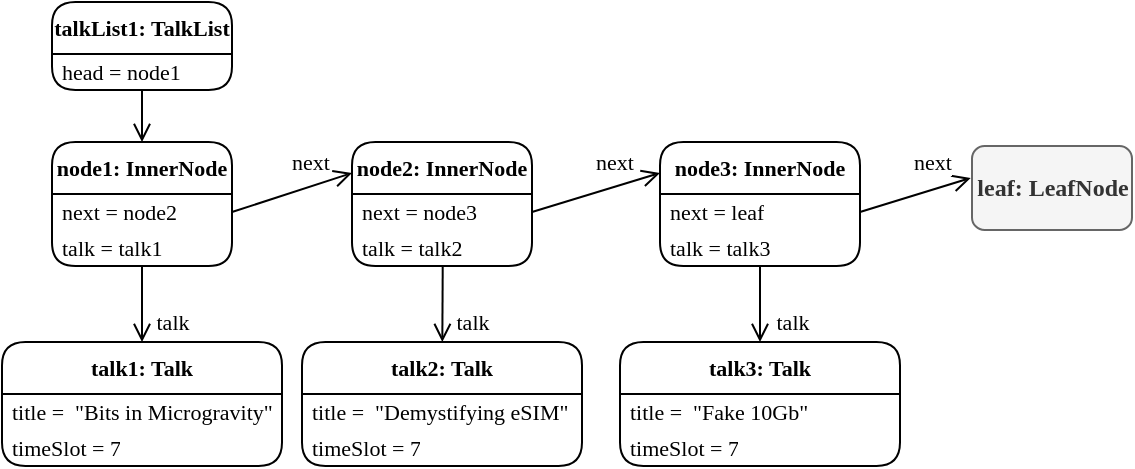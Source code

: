 <mxfile>
    <diagram id="rLTFirSggqk5s6QhS6uG" name="Page-1">
        <mxGraphModel dx="426" dy="726" grid="1" gridSize="10" guides="1" tooltips="1" connect="1" arrows="1" fold="1" page="1" pageScale="1" pageWidth="827" pageHeight="1169" math="0" shadow="0">
            <root>
                <mxCell id="0"/>
                <mxCell id="1" parent="0"/>
                <mxCell id="27" value="leaf: LeafNode" style="html=1;rounded=1;fontFamily=Alegreya Sans;fontSource=https%3A%2F%2Ffonts.googleapis.com%2Fcss%3Ffamily%3DAlegreya%2BSans;fontStyle=1;fillColor=#f5f5f5;strokeColor=#666666;fontColor=#333333;" parent="1" vertex="1">
                    <mxGeometry x="520" y="122" width="80" height="42" as="geometry"/>
                </mxCell>
                <mxCell id="4" value="node1: InnerNode" style="swimlane;fontStyle=1;align=center;verticalAlign=top;childLayout=stackLayout;horizontal=1;startSize=26;horizontalStack=0;resizeParent=1;resizeParentMax=0;resizeLast=0;collapsible=1;marginBottom=0;fontFamily=Alegreya Sans;fontSize=11;rounded=1;gradientColor=none;swimlaneFillColor=none;fontSource=https%3A%2F%2Ffonts.googleapis.com%2Fcss%3Ffamily%3DAlegreya%2BSans;connectable=1;resizable=1;" parent="1" vertex="1">
                    <mxGeometry x="60" y="120" width="90" height="62" as="geometry">
                        <mxRectangle x="60" y="120" width="80" height="30" as="alternateBounds"/>
                    </mxGeometry>
                </mxCell>
                <mxCell id="5" value="next = node2" style="text;strokeColor=none;fillColor=none;align=left;verticalAlign=middle;spacingLeft=3;spacingRight=4;overflow=hidden;rotatable=0;points=[[0,0.5],[1,0.5]];portConstraint=eastwest;fontFamily=Alegreya;fontSize=11;fontStyle=0;html=1;imageWidth=24;imageHeight=24;comic=0;imageAspect=0;" parent="4" vertex="1">
                    <mxGeometry y="26" width="90" height="18" as="geometry"/>
                </mxCell>
                <mxCell id="21" value="talk = talk1" style="text;strokeColor=none;fillColor=none;align=left;verticalAlign=middle;spacingLeft=3;spacingRight=4;overflow=hidden;rotatable=0;points=[[0,0.5],[1,0.5]];portConstraint=eastwest;fontFamily=Alegreya;fontSize=11;fontStyle=0;html=1;imageWidth=24;imageHeight=24;comic=0;imageAspect=0;" parent="4" vertex="1">
                    <mxGeometry y="44" width="90" height="18" as="geometry"/>
                </mxCell>
                <mxCell id="10" value="" style="endArrow=open;endFill=1;endSize=7;html=1;fontFamily=Alegreya Sans;fontSource=https%3A%2F%2Ffonts.googleapis.com%2Fcss%3Ffamily%3DAlegreya%2BSans;exitX=1;exitY=0.5;exitDx=0;exitDy=0;entryX=0;entryY=0.25;entryDx=0;entryDy=0;" parent="1" source="5" target="11" edge="1">
                    <mxGeometry width="160" relative="1" as="geometry">
                        <mxPoint x="210" y="290.0" as="sourcePoint"/>
                        <mxPoint x="220" y="131" as="targetPoint"/>
                    </mxGeometry>
                </mxCell>
                <mxCell id="49" value="&lt;font data-font-src=&quot;https://fonts.googleapis.com/css?family=Alegreya&quot; face=&quot;Alegreya&quot;&gt;next&lt;/font&gt;" style="edgeLabel;html=1;align=center;verticalAlign=middle;resizable=0;points=[];" vertex="1" connectable="0" parent="10">
                    <mxGeometry x="0.268" y="1" relative="1" as="geometry">
                        <mxPoint x="1" y="-12" as="offset"/>
                    </mxGeometry>
                </mxCell>
                <mxCell id="11" value="node2: InnerNode" style="swimlane;fontStyle=1;align=center;verticalAlign=top;childLayout=stackLayout;horizontal=1;startSize=26;horizontalStack=0;resizeParent=1;resizeParentMax=0;resizeLast=0;collapsible=1;marginBottom=0;fontFamily=Alegreya Sans;fontSize=11;rounded=1;gradientColor=none;swimlaneFillColor=none;fontSource=https%3A%2F%2Ffonts.googleapis.com%2Fcss%3Ffamily%3DAlegreya%2BSans;connectable=1;resizable=1;" parent="1" vertex="1">
                    <mxGeometry x="210" y="120" width="90" height="62" as="geometry">
                        <mxRectangle x="170" y="120" width="80" height="30" as="alternateBounds"/>
                    </mxGeometry>
                </mxCell>
                <mxCell id="12" value="next = node3" style="text;strokeColor=none;fillColor=none;align=left;verticalAlign=middle;spacingLeft=3;spacingRight=4;overflow=hidden;rotatable=0;points=[[0,0.5],[1,0.5]];portConstraint=eastwest;fontFamily=Alegreya;fontSize=11;fontStyle=0;html=1;imageWidth=24;imageHeight=24;comic=0;imageAspect=0;" parent="11" vertex="1">
                    <mxGeometry y="26" width="90" height="18" as="geometry"/>
                </mxCell>
                <mxCell id="22" value="talk = talk2" style="text;strokeColor=none;fillColor=none;align=left;verticalAlign=middle;spacingLeft=3;spacingRight=4;overflow=hidden;rotatable=0;points=[[0,0.5],[1,0.5]];portConstraint=eastwest;fontFamily=Alegreya;fontSize=11;fontStyle=0;html=1;imageWidth=24;imageHeight=24;comic=0;imageAspect=0;" parent="11" vertex="1">
                    <mxGeometry y="44" width="90" height="18" as="geometry"/>
                </mxCell>
                <mxCell id="14" value="node3: InnerNode" style="swimlane;fontStyle=1;align=center;verticalAlign=top;childLayout=stackLayout;horizontal=1;startSize=26;horizontalStack=0;resizeParent=1;resizeParentMax=0;resizeLast=0;collapsible=1;marginBottom=0;fontFamily=Alegreya Sans;fontSize=11;rounded=1;gradientColor=none;swimlaneFillColor=none;fontSource=https%3A%2F%2Ffonts.googleapis.com%2Fcss%3Ffamily%3DAlegreya%2BSans;connectable=1;resizable=1;" parent="1" vertex="1">
                    <mxGeometry x="364" y="120" width="100" height="62" as="geometry">
                        <mxRectangle x="280" y="120" width="80" height="30" as="alternateBounds"/>
                    </mxGeometry>
                </mxCell>
                <mxCell id="15" value="next = leaf" style="text;strokeColor=none;fillColor=none;align=left;verticalAlign=middle;spacingLeft=3;spacingRight=4;overflow=hidden;rotatable=0;points=[[0,0.5],[1,0.5]];portConstraint=eastwest;fontFamily=Alegreya;fontSize=11;fontStyle=0;html=1;imageWidth=24;imageHeight=24;comic=0;imageAspect=0;" parent="14" vertex="1">
                    <mxGeometry y="26" width="100" height="18" as="geometry"/>
                </mxCell>
                <mxCell id="23" value="talk = talk3" style="text;strokeColor=none;fillColor=none;align=left;verticalAlign=middle;spacingLeft=3;spacingRight=4;overflow=hidden;rotatable=0;points=[[0,0.5],[1,0.5]];portConstraint=eastwest;fontFamily=Alegreya;fontSize=11;fontStyle=0;html=1;imageWidth=24;imageHeight=24;comic=0;imageAspect=0;" parent="14" vertex="1">
                    <mxGeometry y="44" width="100" height="18" as="geometry"/>
                </mxCell>
                <mxCell id="16" value="" style="endArrow=open;endFill=1;endSize=7;html=1;fontFamily=Alegreya Sans;fontSource=https%3A%2F%2Ffonts.googleapis.com%2Fcss%3Ffamily%3DAlegreya%2BSans;exitX=1;exitY=0.5;exitDx=0;exitDy=0;entryX=0;entryY=0.25;entryDx=0;entryDy=0;" parent="1" source="12" target="14" edge="1">
                    <mxGeometry width="160" relative="1" as="geometry">
                        <mxPoint x="150" y="165" as="sourcePoint"/>
                        <mxPoint x="180" y="141" as="targetPoint"/>
                    </mxGeometry>
                </mxCell>
                <mxCell id="51" value="next" style="edgeLabel;html=1;align=center;verticalAlign=middle;resizable=0;points=[];fontFamily=Alegreya;" vertex="1" connectable="0" parent="16">
                    <mxGeometry x="0.263" y="1" relative="1" as="geometry">
                        <mxPoint y="-12" as="offset"/>
                    </mxGeometry>
                </mxCell>
                <mxCell id="19" value="next" style="endArrow=open;endFill=1;endSize=7;html=1;fontFamily=Alegreya Sans;fontSource=https%3A%2F%2Ffonts.googleapis.com%2Fcss%3Ffamily%3DAlegreya%2BSans;exitX=1;exitY=0.5;exitDx=0;exitDy=0;entryX=-0.008;entryY=0.381;entryDx=0;entryDy=0;entryPerimeter=0;" parent="1" source="15" target="27" edge="1">
                    <mxGeometry x="0.442" y="13" width="160" relative="1" as="geometry">
                        <mxPoint x="270" y="165" as="sourcePoint"/>
                        <mxPoint x="399.37" y="132.44" as="targetPoint"/>
                        <mxPoint as="offset"/>
                    </mxGeometry>
                </mxCell>
                <mxCell id="32" value="talk" style="endArrow=open;endFill=1;endSize=7;html=1;fontFamily=Alegreya Sans;fontSource=https%3A%2F%2Ffonts.googleapis.com%2Fcss%3Ffamily%3DAlegreya%2BSans;" parent="1" source="21" target="40" edge="1">
                    <mxGeometry x="0.474" y="15" width="160" relative="1" as="geometry">
                        <mxPoint x="70" y="190" as="sourcePoint"/>
                        <mxPoint x="105" y="210" as="targetPoint"/>
                        <mxPoint as="offset"/>
                    </mxGeometry>
                </mxCell>
                <mxCell id="33" value="talk" style="endArrow=open;endFill=1;endSize=7;html=1;fontFamily=Alegreya Sans;fontSource=https%3A%2F%2Ffonts.googleapis.com%2Fcss%3Ffamily%3DAlegreya%2BSans;exitX=0.504;exitY=1.019;exitDx=0;exitDy=0;exitPerimeter=0;" parent="1" source="22" target="43" edge="1">
                    <mxGeometry x="0.465" y="15" width="160" relative="1" as="geometry">
                        <mxPoint x="115" y="192" as="sourcePoint"/>
                        <mxPoint x="215" y="210" as="targetPoint"/>
                        <mxPoint as="offset"/>
                    </mxGeometry>
                </mxCell>
                <mxCell id="34" value="talk" style="endArrow=open;endFill=1;endSize=7;html=1;fontFamily=Alegreya Sans;fontSource=https%3A%2F%2Ffonts.googleapis.com%2Fcss%3Ffamily%3DAlegreya%2BSans;" parent="1" source="14" target="46" edge="1">
                    <mxGeometry x="0.474" y="16" width="160" relative="1" as="geometry">
                        <mxPoint x="125" y="202" as="sourcePoint"/>
                        <mxPoint x="330" y="210" as="targetPoint"/>
                        <mxPoint as="offset"/>
                    </mxGeometry>
                </mxCell>
                <mxCell id="35" value="talkList1: TalkList" style="swimlane;fontStyle=1;align=center;verticalAlign=top;childLayout=stackLayout;horizontal=1;startSize=26;horizontalStack=0;resizeParent=1;resizeParentMax=0;resizeLast=0;collapsible=1;marginBottom=0;fontFamily=Alegreya Sans;fontSize=11;rounded=1;gradientColor=none;swimlaneFillColor=none;fontSource=https%3A%2F%2Ffonts.googleapis.com%2Fcss%3Ffamily%3DAlegreya%2BSans;connectable=1;resizable=1;" parent="1" vertex="1">
                    <mxGeometry x="60" y="50" width="90" height="44" as="geometry">
                        <mxRectangle x="60" y="120" width="80" height="30" as="alternateBounds"/>
                    </mxGeometry>
                </mxCell>
                <mxCell id="36" value="head = node1" style="text;strokeColor=none;fillColor=none;align=left;verticalAlign=middle;spacingLeft=3;spacingRight=4;overflow=hidden;rotatable=0;points=[[0,0.5],[1,0.5]];portConstraint=eastwest;fontFamily=Alegreya;fontSize=11;fontStyle=0;html=1;imageWidth=24;imageHeight=24;comic=0;imageAspect=0;" parent="35" vertex="1">
                    <mxGeometry y="26" width="90" height="18" as="geometry"/>
                </mxCell>
                <mxCell id="38" value="" style="endArrow=open;endFill=1;endSize=7;html=1;fontFamily=Alegreya Sans;fontSource=https%3A%2F%2Ffonts.googleapis.com%2Fcss%3Ffamily%3DAlegreya%2BSans;" parent="1" source="35" target="4" edge="1">
                    <mxGeometry width="160" relative="1" as="geometry">
                        <mxPoint x="115" y="192" as="sourcePoint"/>
                        <mxPoint x="115" y="220" as="targetPoint"/>
                    </mxGeometry>
                </mxCell>
                <mxCell id="40" value="talk1: Talk" style="swimlane;fontStyle=1;align=center;verticalAlign=top;childLayout=stackLayout;horizontal=1;startSize=26;horizontalStack=0;resizeParent=1;resizeParentMax=0;resizeLast=0;collapsible=1;marginBottom=0;fontFamily=Alegreya Sans;fontSize=11;rounded=1;gradientColor=none;swimlaneFillColor=none;fontSource=https%3A%2F%2Ffonts.googleapis.com%2Fcss%3Ffamily%3DAlegreya%2BSans;connectable=1;resizable=1;" vertex="1" parent="1">
                    <mxGeometry x="35" y="220" width="140" height="62" as="geometry">
                        <mxRectangle x="60" y="120" width="80" height="30" as="alternateBounds"/>
                    </mxGeometry>
                </mxCell>
                <mxCell id="41" value="title =&amp;nbsp; &quot;Bits in Microgravity&quot;&lt;span style=&quot;color: rgba(0, 0, 0, 0); font-family: monospace; font-size: 0px;&quot;&gt;%3CmxGraphModel%3E%3Croot%3E%3CmxCell%20id%3D%220%22%2F%3E%3CmxCell%20id%3D%221%22%20parent%3D%220%22%2F%3E%3CmxCell%20id%3D%222%22%20value%3D%22node1%3A%20InnerNode%22%20style%3D%22swimlane%3BfontStyle%3D1%3Balign%3Dcenter%3BverticalAlign%3Dtop%3BchildLayout%3DstackLayout%3Bhorizontal%3D1%3BstartSize%3D26%3BhorizontalStack%3D0%3BresizeParent%3D1%3BresizeParentMax%3D0%3BresizeLast%3D0%3Bcollapsible%3D1%3BmarginBottom%3D0%3BfontFamily%3DAlegreya%20Sans%3BfontSize%3D11%3Brounded%3D1%3BgradientColor%3Dnone%3BswimlaneFillColor%3Dnone%3BfontSource%3Dhttps%253A%252F%252Ffonts.googleapis.com%252Fcss%253Ffamily%253DAlegreya%252BSans%3Bconnectable%3D1%3Bresizable%3D1%3B%22%20vertex%3D%221%22%20parent%3D%221%22%3E%3CmxGeometry%20x%3D%2260%22%20y%3D%22120%22%20width%3D%2290%22%20height%3D%2262%22%20as%3D%22geometry%22%3E%3CmxRectangle%20x%3D%2260%22%20y%3D%22120%22%20width%3D%2280%22%20height%3D%2230%22%20as%3D%22alternateBounds%22%2F%3E%3C%2FmxGeometry%3E%3C%2FmxCell%3E%3CmxCell%20id%3D%223%22%20value%3D%22next%22%20style%3D%22text%3BstrokeColor%3Dnone%3BfillColor%3Dnone%3Balign%3Dleft%3BverticalAlign%3Dmiddle%3BspacingLeft%3D3%3BspacingRight%3D4%3Boverflow%3Dhidden%3Brotatable%3D0%3Bpoints%3D%5B%5B0%2C0.5%5D%2C%5B1%2C0.5%5D%5D%3BportConstraint%3Deastwest%3BfontFamily%3DAlegreya%3BfontSize%3D11%3BfontStyle%3D0%3Bhtml%3D1%3BimageWidth%3D24%3BimageHeight%3D24%3Bcomic%3D0%3BimageAspect%3D0%3B%22%20vertex%3D%221%22%20parent%3D%222%22%3E%3CmxGeometry%20y%3D%2226%22%20width%3D%2290%22%20height%3D%2218%22%20as%3D%22geometry%22%2F%3E%3C%2FmxCell%3E%3CmxCell%20id%3D%224%22%20value%3D%22data%22%20style%3D%22text%3BstrokeColor%3Dnone%3BfillColor%3Dnone%3Balign%3Dleft%3BverticalAlign%3Dmiddle%3BspacingLeft%3D3%3BspacingRight%3D4%3Boverflow%3Dhidden%3Brotatable%3D0%3Bpoints%3D%5B%5B0%2C0.5%5D%2C%5B1%2C0.5%5D%5D%3BportConstraint%3Deastwest%3BfontFamily%3DAlegreya%3BfontSize%3D11%3BfontStyle%3D0%3Bhtml%3D1%3BimageWidth%3D24%3BimageHeight%3D24%3Bcomic%3D0%3BimageAspect%3D0%3B%22%20vertex%3D%221%22%20parent%3D%222%22%3E%3CmxGeometry%20y%3D%2244%22%20width%3D%2290%22%20height%3D%2218%22%20as%3D%22geometry%22%2F%3E%3C%2FmxCell%3E%3C%2Froot%3E%3C%2FmxGraphModel&lt;/span&gt;" style="text;strokeColor=none;fillColor=none;align=left;verticalAlign=middle;spacingLeft=3;spacingRight=4;overflow=hidden;rotatable=0;points=[[0,0.5],[1,0.5]];portConstraint=eastwest;fontFamily=Alegreya;fontSize=11;fontStyle=0;html=1;imageWidth=24;imageHeight=24;comic=0;imageAspect=0;" vertex="1" parent="40">
                    <mxGeometry y="26" width="140" height="18" as="geometry"/>
                </mxCell>
                <mxCell id="42" value="timeSlot = 7" style="text;strokeColor=none;fillColor=none;align=left;verticalAlign=middle;spacingLeft=3;spacingRight=4;overflow=hidden;rotatable=0;points=[[0,0.5],[1,0.5]];portConstraint=eastwest;fontFamily=Alegreya;fontSize=11;fontStyle=0;html=1;imageWidth=24;imageHeight=24;comic=0;imageAspect=0;" vertex="1" parent="40">
                    <mxGeometry y="44" width="140" height="18" as="geometry"/>
                </mxCell>
                <mxCell id="43" value="talk2: Talk" style="swimlane;fontStyle=1;align=center;verticalAlign=top;childLayout=stackLayout;horizontal=1;startSize=26;horizontalStack=0;resizeParent=1;resizeParentMax=0;resizeLast=0;collapsible=1;marginBottom=0;fontFamily=Alegreya Sans;fontSize=11;rounded=1;gradientColor=none;swimlaneFillColor=none;fontSource=https%3A%2F%2Ffonts.googleapis.com%2Fcss%3Ffamily%3DAlegreya%2BSans;connectable=1;resizable=1;" vertex="1" parent="1">
                    <mxGeometry x="185" y="220" width="140" height="62" as="geometry">
                        <mxRectangle x="60" y="120" width="80" height="30" as="alternateBounds"/>
                    </mxGeometry>
                </mxCell>
                <mxCell id="44" value="title =&amp;nbsp; &quot;Demystifying eSIM&quot;&lt;span style=&quot;color: rgba(0, 0, 0, 0); font-family: monospace; font-size: 0px;&quot;&gt;%3CmxGraphModel%3E%3Croot%3E%3CmxCell%20id%3D%220%22%2F%3E%3CmxCell%20id%3D%221%22%20parent%3D%220%22%2F%3E%3CmxCell%20id%3D%222%22%20value%3D%22node1%3A%20InnerNode%22%20style%3D%22swimlane%3BfontStyle%3D1%3Balign%3Dcenter%3BverticalAlign%3Dtop%3BchildLayout%3DstackLayout%3Bhorizontal%3D1%3BstartSize%3D26%3BhorizontalStack%3D0%3BresizeParent%3D1%3BresizeParentMax%3D0%3BresizeLast%3D0%3Bcollapsible%3D1%3BmarginBottom%3D0%3BfontFamily%3DAlegreya%20Sans%3BfontSize%3D11%3Brounded%3D1%3BgradientColor%3Dnone%3BswimlaneFillColor%3Dnone%3BfontSource%3Dhttps%253A%252F%252Ffonts.googleapis.com%252Fcss%253Ffamily%253DAlegreya%252BSans%3Bconnectable%3D1%3Bresizable%3D1%3B%22%20vertex%3D%221%22%20parent%3D%221%22%3E%3CmxGeometry%20x%3D%2260%22%20y%3D%22120%22%20width%3D%2290%22%20height%3D%2262%22%20as%3D%22geometry%22%3E%3CmxRectangle%20x%3D%2260%22%20y%3D%22120%22%20width%3D%2280%22%20height%3D%2230%22%20as%3D%22alternateBounds%22%2F%3E%3C%2FmxGeometry%3E%3C%2FmxCell%3E%3CmxCell%20id%3D%223%22%20value%3D%22next%22%20style%3D%22text%3BstrokeColor%3Dnone%3BfillColor%3Dnone%3Balign%3Dleft%3BverticalAlign%3Dmiddle%3BspacingLeft%3D3%3BspacingRight%3D4%3Boverflow%3Dhidden%3Brotatable%3D0%3Bpoints%3D%5B%5B0%2C0.5%5D%2C%5B1%2C0.5%5D%5D%3BportConstraint%3Deastwest%3BfontFamily%3DAlegreya%3BfontSize%3D11%3BfontStyle%3D0%3Bhtml%3D1%3BimageWidth%3D24%3BimageHeight%3D24%3Bcomic%3D0%3BimageAspect%3D0%3B%22%20vertex%3D%221%22%20parent%3D%222%22%3E%3CmxGeometry%20y%3D%2226%22%20width%3D%2290%22%20height%3D%2218%22%20as%3D%22geometry%22%2F%3E%3C%2FmxCell%3E%3CmxCell%20id%3D%224%22%20value%3D%22data%22%20style%3D%22text%3BstrokeColor%3Dnone%3BfillColor%3Dnone%3Balign%3Dleft%3BverticalAlign%3Dmiddle%3BspacingLeft%3D3%3BspacingRight%3D4%3Boverflow%3Dhidden%3Brotatable%3D0%3Bpoints%3D%5B%5B0%2C0.5%5D%2C%5B1%2C0.5%5D%5D%3BportConstraint%3Deastwest%3BfontFamily%3DAlegreya%3BfontSize%3D11%3BfontStyle%3D0%3Bhtml%3D1%3BimageWidth%3D24%3BimageHeight%3D24%3Bcomic%3D0%3BimageAspect%3D0%3B%22%20vertex%3D%221%22%20parent%3D%222%22%3E%3CmxGeometry%20y%3D%2244%22%20width%3D%2290%22%20height%3D%2218%22%20as%3D%22geometry%22%2F%3E%3C%2FmxCell%3E%3C%2Froot%3E%3C%2FmxGraphModel&lt;/span&gt;" style="text;strokeColor=none;fillColor=none;align=left;verticalAlign=middle;spacingLeft=3;spacingRight=4;overflow=hidden;rotatable=0;points=[[0,0.5],[1,0.5]];portConstraint=eastwest;fontFamily=Alegreya;fontSize=11;fontStyle=0;html=1;imageWidth=24;imageHeight=24;comic=0;imageAspect=0;" vertex="1" parent="43">
                    <mxGeometry y="26" width="140" height="18" as="geometry"/>
                </mxCell>
                <mxCell id="45" value="timeSlot = 7" style="text;strokeColor=none;fillColor=none;align=left;verticalAlign=middle;spacingLeft=3;spacingRight=4;overflow=hidden;rotatable=0;points=[[0,0.5],[1,0.5]];portConstraint=eastwest;fontFamily=Alegreya;fontSize=11;fontStyle=0;html=1;imageWidth=24;imageHeight=24;comic=0;imageAspect=0;" vertex="1" parent="43">
                    <mxGeometry y="44" width="140" height="18" as="geometry"/>
                </mxCell>
                <mxCell id="46" value="talk3: Talk" style="swimlane;fontStyle=1;align=center;verticalAlign=top;childLayout=stackLayout;horizontal=1;startSize=26;horizontalStack=0;resizeParent=1;resizeParentMax=0;resizeLast=0;collapsible=1;marginBottom=0;fontFamily=Alegreya Sans;fontSize=11;rounded=1;gradientColor=none;swimlaneFillColor=none;fontSource=https%3A%2F%2Ffonts.googleapis.com%2Fcss%3Ffamily%3DAlegreya%2BSans;connectable=1;resizable=1;" vertex="1" parent="1">
                    <mxGeometry x="344" y="220" width="140" height="62" as="geometry">
                        <mxRectangle x="60" y="120" width="80" height="30" as="alternateBounds"/>
                    </mxGeometry>
                </mxCell>
                <mxCell id="47" value="title =&amp;nbsp; &quot;Fake 10Gb&quot;&lt;span style=&quot;color: rgba(0, 0, 0, 0); font-family: monospace; font-size: 0px;&quot;&gt;%3CmxGraphModel%3E%3Croot%3E%3CmxCell%20id%3D%220%22%2F%3E%3CmxCell%20id%3D%221%22%20parent%3D%220%22%2F%3E%3CmxCell%20id%3D%222%22%20value%3D%22node1%3A%20InnerNode%22%20style%3D%22swimlane%3BfontStyle%3D1%3Balign%3Dcenter%3BverticalAlign%3Dtop%3BchildLayout%3DstackLayout%3Bhorizontal%3D1%3BstartSize%3D26%3BhorizontalStack%3D0%3BresizeParent%3D1%3BresizeParentMax%3D0%3BresizeLast%3D0%3Bcollapsible%3D1%3BmarginBottom%3D0%3BfontFamily%3DAlegreya%20Sans%3BfontSize%3D11%3Brounded%3D1%3BgradientColor%3Dnone%3BswimlaneFillColor%3Dnone%3BfontSource%3Dhttps%253A%252F%252Ffonts.googleapis.com%252Fcss%253Ffamily%253DAlegreya%252BSans%3Bconnectable%3D1%3Bresizable%3D1%3B%22%20vertex%3D%221%22%20parent%3D%221%22%3E%3CmxGeometry%20x%3D%2260%22%20y%3D%22120%22%20width%3D%2290%22%20height%3D%2262%22%20as%3D%22geometry%22%3E%3CmxRectangle%20x%3D%2260%22%20y%3D%22120%22%20width%3D%2280%22%20height%3D%2230%22%20as%3D%22alternateBounds%22%2F%3E%3C%2FmxGeometry%3E%3C%2FmxCell%3E%3CmxCell%20id%3D%223%22%20value%3D%22next%22%20style%3D%22text%3BstrokeColor%3Dnone%3BfillColor%3Dnone%3Balign%3Dleft%3BverticalAlign%3Dmiddle%3BspacingLeft%3D3%3BspacingRight%3D4%3Boverflow%3Dhidden%3Brotatable%3D0%3Bpoints%3D%5B%5B0%2C0.5%5D%2C%5B1%2C0.5%5D%5D%3BportConstraint%3Deastwest%3BfontFamily%3DAlegreya%3BfontSize%3D11%3BfontStyle%3D0%3Bhtml%3D1%3BimageWidth%3D24%3BimageHeight%3D24%3Bcomic%3D0%3BimageAspect%3D0%3B%22%20vertex%3D%221%22%20parent%3D%222%22%3E%3CmxGeometry%20y%3D%2226%22%20width%3D%2290%22%20height%3D%2218%22%20as%3D%22geometry%22%2F%3E%3C%2FmxCell%3E%3CmxCell%20id%3D%224%22%20value%3D%22data%22%20style%3D%22text%3BstrokeColor%3Dnone%3BfillColor%3Dnone%3Balign%3Dleft%3BverticalAlign%3Dmiddle%3BspacingLeft%3D3%3BspacingRight%3D4%3Boverflow%3Dhidden%3Brotatable%3D0%3Bpoints%3D%5B%5B0%2C0.5%5D%2C%5B1%2C0.5%5D%5D%3BportConstraint%3Deastwest%3BfontFamily%3DAlegreya%3BfontSize%3D11%3BfontStyle%3D0%3Bhtml%3D1%3BimageWidth%3D24%3BimageHeight%3D24%3Bcomic%3D0%3BimageAspect%3D0%3B%22%20vertex%3D%221%22%20parent%3D%222%22%3E%3CmxGeometry%20y%3D%2244%22%20width%3D%2290%22%20height%3D%2218%22%20as%3D%22geometry%22%2F%3E%3C%2FmxCell%3E%3C%2Froot%3E%3C%2FmxGraphModel&lt;/span&gt;" style="text;strokeColor=none;fillColor=none;align=left;verticalAlign=middle;spacingLeft=3;spacingRight=4;overflow=hidden;rotatable=0;points=[[0,0.5],[1,0.5]];portConstraint=eastwest;fontFamily=Alegreya;fontSize=11;fontStyle=0;html=1;imageWidth=24;imageHeight=24;comic=0;imageAspect=0;" vertex="1" parent="46">
                    <mxGeometry y="26" width="140" height="18" as="geometry"/>
                </mxCell>
                <mxCell id="48" value="timeSlot = 7" style="text;strokeColor=none;fillColor=none;align=left;verticalAlign=middle;spacingLeft=3;spacingRight=4;overflow=hidden;rotatable=0;points=[[0,0.5],[1,0.5]];portConstraint=eastwest;fontFamily=Alegreya;fontSize=11;fontStyle=0;html=1;imageWidth=24;imageHeight=24;comic=0;imageAspect=0;" vertex="1" parent="46">
                    <mxGeometry y="44" width="140" height="18" as="geometry"/>
                </mxCell>
            </root>
        </mxGraphModel>
    </diagram>
</mxfile>
